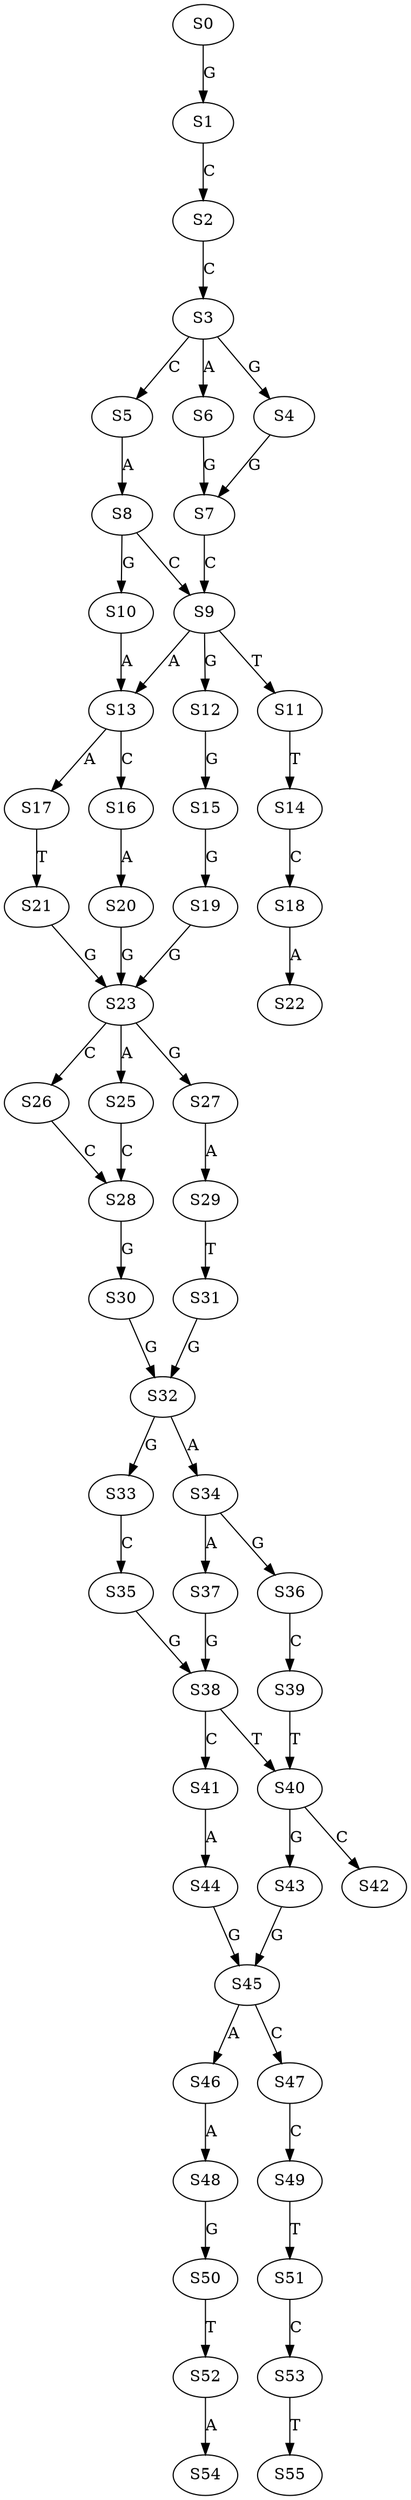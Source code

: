 strict digraph  {
	S0 -> S1 [ label = G ];
	S1 -> S2 [ label = C ];
	S2 -> S3 [ label = C ];
	S3 -> S4 [ label = G ];
	S3 -> S5 [ label = C ];
	S3 -> S6 [ label = A ];
	S4 -> S7 [ label = G ];
	S5 -> S8 [ label = A ];
	S6 -> S7 [ label = G ];
	S7 -> S9 [ label = C ];
	S8 -> S9 [ label = C ];
	S8 -> S10 [ label = G ];
	S9 -> S11 [ label = T ];
	S9 -> S12 [ label = G ];
	S9 -> S13 [ label = A ];
	S10 -> S13 [ label = A ];
	S11 -> S14 [ label = T ];
	S12 -> S15 [ label = G ];
	S13 -> S16 [ label = C ];
	S13 -> S17 [ label = A ];
	S14 -> S18 [ label = C ];
	S15 -> S19 [ label = G ];
	S16 -> S20 [ label = A ];
	S17 -> S21 [ label = T ];
	S18 -> S22 [ label = A ];
	S19 -> S23 [ label = G ];
	S20 -> S23 [ label = G ];
	S21 -> S23 [ label = G ];
	S23 -> S25 [ label = A ];
	S23 -> S26 [ label = C ];
	S23 -> S27 [ label = G ];
	S25 -> S28 [ label = C ];
	S26 -> S28 [ label = C ];
	S27 -> S29 [ label = A ];
	S28 -> S30 [ label = G ];
	S29 -> S31 [ label = T ];
	S30 -> S32 [ label = G ];
	S31 -> S32 [ label = G ];
	S32 -> S33 [ label = G ];
	S32 -> S34 [ label = A ];
	S33 -> S35 [ label = C ];
	S34 -> S36 [ label = G ];
	S34 -> S37 [ label = A ];
	S35 -> S38 [ label = G ];
	S36 -> S39 [ label = C ];
	S37 -> S38 [ label = G ];
	S38 -> S40 [ label = T ];
	S38 -> S41 [ label = C ];
	S39 -> S40 [ label = T ];
	S40 -> S42 [ label = C ];
	S40 -> S43 [ label = G ];
	S41 -> S44 [ label = A ];
	S43 -> S45 [ label = G ];
	S44 -> S45 [ label = G ];
	S45 -> S46 [ label = A ];
	S45 -> S47 [ label = C ];
	S46 -> S48 [ label = A ];
	S47 -> S49 [ label = C ];
	S48 -> S50 [ label = G ];
	S49 -> S51 [ label = T ];
	S50 -> S52 [ label = T ];
	S51 -> S53 [ label = C ];
	S52 -> S54 [ label = A ];
	S53 -> S55 [ label = T ];
}
